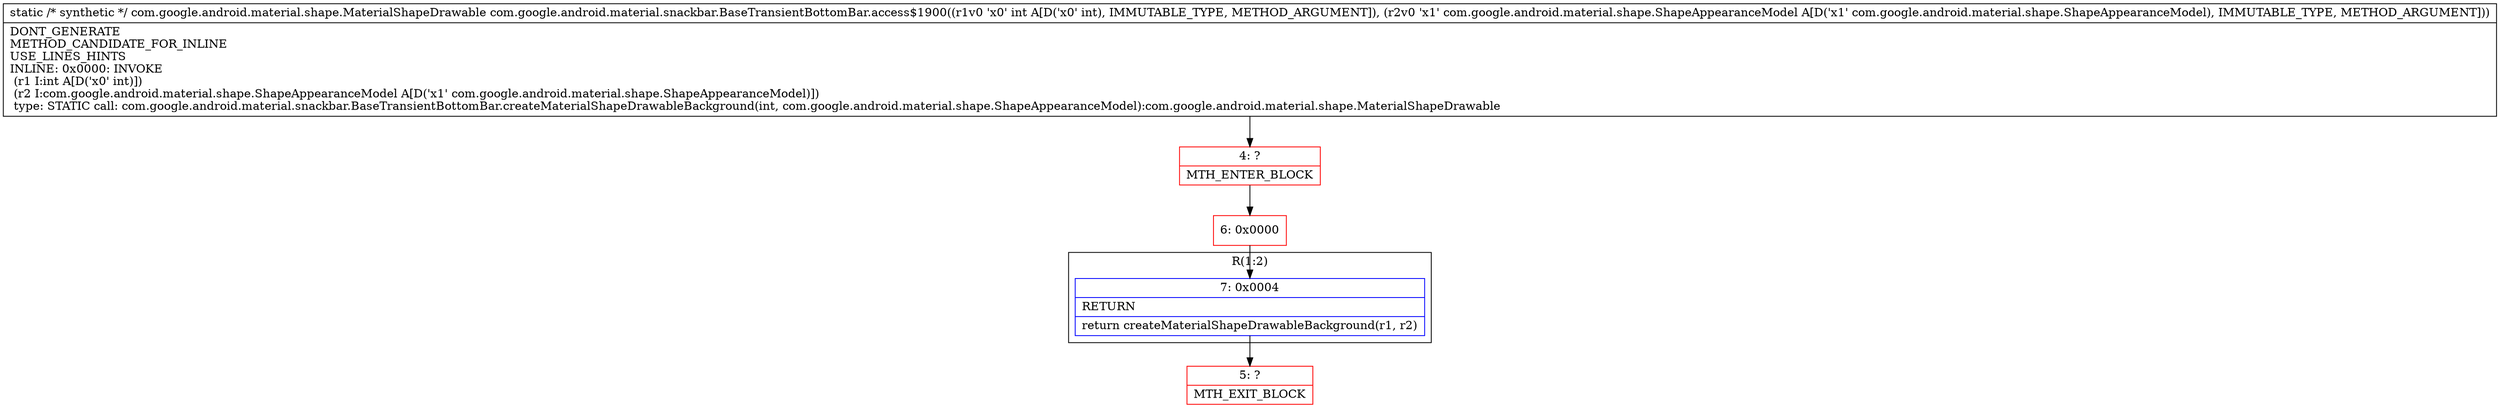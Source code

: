 digraph "CFG forcom.google.android.material.snackbar.BaseTransientBottomBar.access$1900(ILcom\/google\/android\/material\/shape\/ShapeAppearanceModel;)Lcom\/google\/android\/material\/shape\/MaterialShapeDrawable;" {
subgraph cluster_Region_776479340 {
label = "R(1:2)";
node [shape=record,color=blue];
Node_7 [shape=record,label="{7\:\ 0x0004|RETURN\l|return createMaterialShapeDrawableBackground(r1, r2)\l}"];
}
Node_4 [shape=record,color=red,label="{4\:\ ?|MTH_ENTER_BLOCK\l}"];
Node_6 [shape=record,color=red,label="{6\:\ 0x0000}"];
Node_5 [shape=record,color=red,label="{5\:\ ?|MTH_EXIT_BLOCK\l}"];
MethodNode[shape=record,label="{static \/* synthetic *\/ com.google.android.material.shape.MaterialShapeDrawable com.google.android.material.snackbar.BaseTransientBottomBar.access$1900((r1v0 'x0' int A[D('x0' int), IMMUTABLE_TYPE, METHOD_ARGUMENT]), (r2v0 'x1' com.google.android.material.shape.ShapeAppearanceModel A[D('x1' com.google.android.material.shape.ShapeAppearanceModel), IMMUTABLE_TYPE, METHOD_ARGUMENT]))  | DONT_GENERATE\lMETHOD_CANDIDATE_FOR_INLINE\lUSE_LINES_HINTS\lINLINE: 0x0000: INVOKE  \l  (r1 I:int A[D('x0' int)])\l  (r2 I:com.google.android.material.shape.ShapeAppearanceModel A[D('x1' com.google.android.material.shape.ShapeAppearanceModel)])\l type: STATIC call: com.google.android.material.snackbar.BaseTransientBottomBar.createMaterialShapeDrawableBackground(int, com.google.android.material.shape.ShapeAppearanceModel):com.google.android.material.shape.MaterialShapeDrawable\l}"];
MethodNode -> Node_4;Node_7 -> Node_5;
Node_4 -> Node_6;
Node_6 -> Node_7;
}

